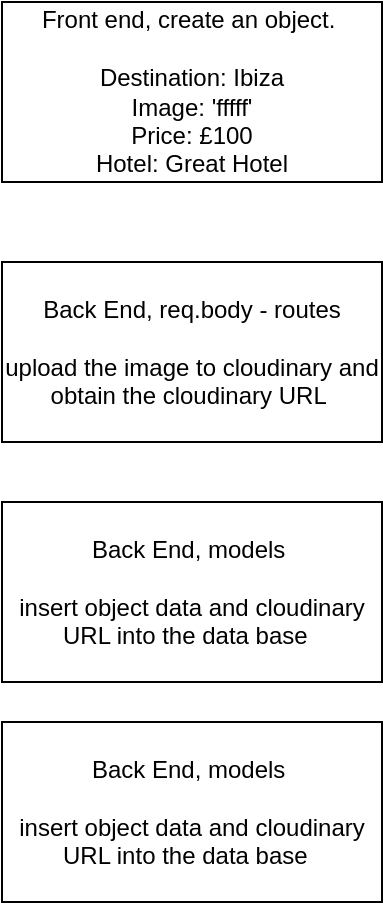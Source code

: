 <mxfile>
    <diagram id="hiWd4i5a5oB1GUUAH1GB" name="Page-1">
        <mxGraphModel dx="427" dy="360" grid="1" gridSize="10" guides="1" tooltips="1" connect="1" arrows="1" fold="1" page="1" pageScale="1" pageWidth="827" pageHeight="1169" math="0" shadow="0">
            <root>
                <mxCell id="0"/>
                <mxCell id="1" parent="0"/>
                <mxCell id="2" value="Front end, create an object.&amp;nbsp;&lt;br&gt;&lt;br&gt;Destination: Ibiza&lt;br&gt;Image: 'fffff'&lt;br&gt;Price: £100&lt;br&gt;Hotel: Great Hotel" style="rounded=0;whiteSpace=wrap;html=1;" vertex="1" parent="1">
                    <mxGeometry x="150" y="40" width="190" height="90" as="geometry"/>
                </mxCell>
                <mxCell id="3" value="Back End, req.body - routes&lt;span style=&quot;color: rgba(0 , 0 , 0 , 0) ; font-family: monospace ; font-size: 0px&quot;&gt;%3CmxGraphModel%3E%3Croot%3E%3CmxCell%20id%3D%220%22%2F%3E%3CmxCell%20id%3D%221%22%20parent%3D%220%22%2F%3E%3CmxCell%20id%3D%222%22%20value%3D%22Front%20end%2C%20create%20an%20object.%26amp%3Bnbsp%3B%26lt%3Bbr%26gt%3B%26lt%3Bbr%26gt%3BDestination%3A%20Ibiza%26lt%3Bbr%26gt%3BImage%3A%20'fffff'%26lt%3Bbr%26gt%3BPrice%3A%20%C2%A3100%26lt%3Bbr%26gt%3BHotel%3A%20Great%20Hotel%22%20style%3D%22rounded%3D0%3BwhiteSpace%3Dwrap%3Bhtml%3D1%3B%22%20vertex%3D%221%22%20parent%3D%221%22%3E%3CmxGeometry%20x%3D%22150%22%20y%3D%2240%22%20width%3D%22190%22%20height%3D%2290%22%20as%3D%22geometry%22%2F%3E%3C%2FmxCell%3E%3C%2Froot%3E%3C%2FmxGraphModel%3E&lt;/span&gt;&lt;br&gt;&lt;br&gt;upload the image to cloudinary and obtain the cloudinary URL&amp;nbsp;" style="rounded=0;whiteSpace=wrap;html=1;" vertex="1" parent="1">
                    <mxGeometry x="150" y="170" width="190" height="90" as="geometry"/>
                </mxCell>
                <mxCell id="4" value="Back End, models&amp;nbsp;&lt;span style=&quot;color: rgba(0 , 0 , 0 , 0) ; font-family: monospace ; font-size: 0px&quot;&gt;%3CmxGraphModel%3E%3Croot%3E%3CmxCell%20id%3D%220%22%2F%3E%3CmxCell%20id%3D%221%22%20parent%3D%220%22%2F%3E%3CmxCell%20id%3D%222%22%20value%3D%22Front%20end%2C%20create%20an%20object.%26amp%3Bnbsp%3B%26lt%3Bbr%26gt%3B%26lt%3Bbr%26gt%3BDestination%3A%20Ibiza%26lt%3Bbr%26gt%3BImage%3A%20'fffff'%26lt%3Bbr%26gt%3BPrice%3A%20%C2%A3100%26lt%3Bbr%26gt%3BHotel%3A%20Great%20Hotel%22%20style%3D%22rounded%3D0%3BwhiteSpace%3Dwrap%3Bhtml%3D1%3B%22%20vertex%3D%221%22%20parent%3D%221%22%3E%3CmxGeometry%20x%3D%22150%22%20y%3D%2240%22%20width%3D%22190%22%20height%3D%2290%22%20as%3D%22geometry%22%2F%3E%3C%2FmxCell%3E%3C%2Froot%3E%3C%2FmxGraphModel%3E&lt;/span&gt;&lt;br&gt;&lt;br&gt;insert object data and cloudinary URL into the data base&amp;nbsp;&amp;nbsp;" style="rounded=0;whiteSpace=wrap;html=1;" vertex="1" parent="1">
                    <mxGeometry x="150" y="290" width="190" height="90" as="geometry"/>
                </mxCell>
                <mxCell id="5" value="Back End, models&amp;nbsp;&lt;span style=&quot;color: rgba(0 , 0 , 0 , 0) ; font-family: monospace ; font-size: 0px&quot;&gt;%3CmxGraphModel%3E%3Croot%3E%3CmxCell%20id%3D%220%22%2F%3E%3CmxCell%20id%3D%221%22%20parent%3D%220%22%2F%3E%3CmxCell%20id%3D%222%22%20value%3D%22Front%20end%2C%20create%20an%20object.%26amp%3Bnbsp%3B%26lt%3Bbr%26gt%3B%26lt%3Bbr%26gt%3BDestination%3A%20Ibiza%26lt%3Bbr%26gt%3BImage%3A%20'fffff'%26lt%3Bbr%26gt%3BPrice%3A%20%C2%A3100%26lt%3Bbr%26gt%3BHotel%3A%20Great%20Hotel%22%20style%3D%22rounded%3D0%3BwhiteSpace%3Dwrap%3Bhtml%3D1%3B%22%20vertex%3D%221%22%20parent%3D%221%22%3E%3CmxGeometry%20x%3D%22150%22%20y%3D%2240%22%20width%3D%22190%22%20height%3D%2290%22%20as%3D%22geometry%22%2F%3E%3C%2FmxCell%3E%3C%2Froot%3E%3C%2FmxGraphModel%3E&lt;/span&gt;&lt;br&gt;&lt;br&gt;insert object data and cloudinary URL into the data base&amp;nbsp;&amp;nbsp;" style="rounded=0;whiteSpace=wrap;html=1;" vertex="1" parent="1">
                    <mxGeometry x="150" y="400" width="190" height="90" as="geometry"/>
                </mxCell>
            </root>
        </mxGraphModel>
    </diagram>
</mxfile>